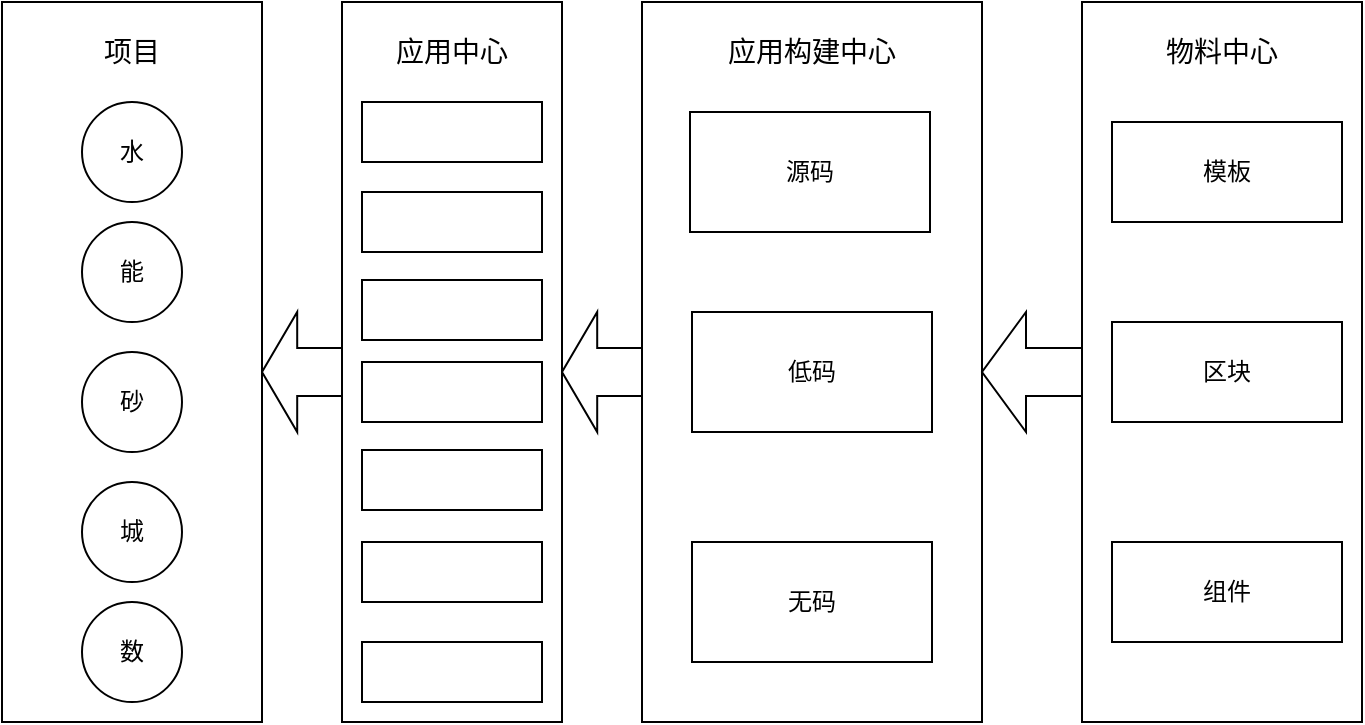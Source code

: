 <mxfile version="24.0.7" type="github">
  <diagram name="第 1 页" id="046weU8yn_X5KZRcPLGz">
    <mxGraphModel dx="1434" dy="790" grid="1" gridSize="10" guides="1" tooltips="1" connect="1" arrows="1" fold="1" page="1" pageScale="1" pageWidth="827" pageHeight="1169" math="0" shadow="0">
      <root>
        <mxCell id="0" />
        <mxCell id="1" parent="0" />
        <mxCell id="bABVe3KoeNP1Av6NC0rt-2" value="" style="rounded=0;whiteSpace=wrap;html=1;" vertex="1" parent="1">
          <mxGeometry x="610" y="200" width="140" height="360" as="geometry" />
        </mxCell>
        <mxCell id="bABVe3KoeNP1Av6NC0rt-3" value="" style="rounded=0;whiteSpace=wrap;html=1;" vertex="1" parent="1">
          <mxGeometry x="390" y="200" width="170" height="360" as="geometry" />
        </mxCell>
        <mxCell id="bABVe3KoeNP1Av6NC0rt-4" value="" style="rounded=0;whiteSpace=wrap;html=1;" vertex="1" parent="1">
          <mxGeometry x="70" y="200" width="130" height="360" as="geometry" />
        </mxCell>
        <mxCell id="bABVe3KoeNP1Av6NC0rt-10" value="&lt;font style=&quot;font-size: 14px;&quot;&gt;物料中心&lt;/font&gt;" style="text;html=1;align=center;verticalAlign=middle;whiteSpace=wrap;rounded=0;" vertex="1" parent="1">
          <mxGeometry x="650" y="210" width="60" height="30" as="geometry" />
        </mxCell>
        <mxCell id="bABVe3KoeNP1Av6NC0rt-11" value="模板" style="rounded=0;whiteSpace=wrap;html=1;" vertex="1" parent="1">
          <mxGeometry x="625" y="260" width="115" height="50" as="geometry" />
        </mxCell>
        <mxCell id="bABVe3KoeNP1Av6NC0rt-12" value="区块" style="rounded=0;whiteSpace=wrap;html=1;" vertex="1" parent="1">
          <mxGeometry x="625" y="360" width="115" height="50" as="geometry" />
        </mxCell>
        <mxCell id="bABVe3KoeNP1Av6NC0rt-13" value="组件" style="rounded=0;whiteSpace=wrap;html=1;" vertex="1" parent="1">
          <mxGeometry x="625" y="470" width="115" height="50" as="geometry" />
        </mxCell>
        <mxCell id="bABVe3KoeNP1Av6NC0rt-14" value="水" style="ellipse;whiteSpace=wrap;html=1;aspect=fixed;" vertex="1" parent="1">
          <mxGeometry x="110" y="250" width="50" height="50" as="geometry" />
        </mxCell>
        <mxCell id="bABVe3KoeNP1Av6NC0rt-15" value="能" style="ellipse;whiteSpace=wrap;html=1;aspect=fixed;" vertex="1" parent="1">
          <mxGeometry x="110" y="310" width="50" height="50" as="geometry" />
        </mxCell>
        <mxCell id="bABVe3KoeNP1Av6NC0rt-16" value="砂" style="ellipse;whiteSpace=wrap;html=1;aspect=fixed;" vertex="1" parent="1">
          <mxGeometry x="110" y="375" width="50" height="50" as="geometry" />
        </mxCell>
        <mxCell id="bABVe3KoeNP1Av6NC0rt-17" value="城" style="ellipse;whiteSpace=wrap;html=1;aspect=fixed;" vertex="1" parent="1">
          <mxGeometry x="110" y="440" width="50" height="50" as="geometry" />
        </mxCell>
        <mxCell id="bABVe3KoeNP1Av6NC0rt-18" value="数" style="ellipse;whiteSpace=wrap;html=1;aspect=fixed;" vertex="1" parent="1">
          <mxGeometry x="110" y="500" width="50" height="50" as="geometry" />
        </mxCell>
        <mxCell id="bABVe3KoeNP1Av6NC0rt-19" value="&lt;font style=&quot;font-size: 14px;&quot;&gt;项目&lt;/font&gt;" style="text;html=1;align=center;verticalAlign=middle;whiteSpace=wrap;rounded=0;" vertex="1" parent="1">
          <mxGeometry x="105" y="210" width="60" height="30" as="geometry" />
        </mxCell>
        <mxCell id="bABVe3KoeNP1Av6NC0rt-20" value="" style="rounded=0;whiteSpace=wrap;html=1;" vertex="1" parent="1">
          <mxGeometry x="240" y="200" width="110" height="360" as="geometry" />
        </mxCell>
        <mxCell id="bABVe3KoeNP1Av6NC0rt-21" value="&lt;font style=&quot;font-size: 14px;&quot;&gt;应用中心&lt;/font&gt;" style="text;html=1;align=center;verticalAlign=middle;whiteSpace=wrap;rounded=0;" vertex="1" parent="1">
          <mxGeometry x="265" y="210" width="60" height="30" as="geometry" />
        </mxCell>
        <mxCell id="bABVe3KoeNP1Av6NC0rt-22" value="&lt;font style=&quot;font-size: 14px;&quot;&gt;应用构建中心&lt;/font&gt;" style="text;html=1;align=center;verticalAlign=middle;whiteSpace=wrap;rounded=0;" vertex="1" parent="1">
          <mxGeometry x="426.25" y="210" width="97.5" height="30" as="geometry" />
        </mxCell>
        <mxCell id="bABVe3KoeNP1Av6NC0rt-23" value="" style="rounded=0;whiteSpace=wrap;html=1;" vertex="1" parent="1">
          <mxGeometry x="250" y="250" width="90" height="30" as="geometry" />
        </mxCell>
        <mxCell id="bABVe3KoeNP1Av6NC0rt-24" value="" style="rounded=0;whiteSpace=wrap;html=1;" vertex="1" parent="1">
          <mxGeometry x="250" y="295" width="90" height="30" as="geometry" />
        </mxCell>
        <mxCell id="bABVe3KoeNP1Av6NC0rt-25" value="" style="rounded=0;whiteSpace=wrap;html=1;" vertex="1" parent="1">
          <mxGeometry x="250" y="339" width="90" height="30" as="geometry" />
        </mxCell>
        <mxCell id="bABVe3KoeNP1Av6NC0rt-26" value="" style="rounded=0;whiteSpace=wrap;html=1;" vertex="1" parent="1">
          <mxGeometry x="250" y="380" width="90" height="30" as="geometry" />
        </mxCell>
        <mxCell id="bABVe3KoeNP1Av6NC0rt-27" value="" style="rounded=0;whiteSpace=wrap;html=1;" vertex="1" parent="1">
          <mxGeometry x="250" y="424" width="90" height="30" as="geometry" />
        </mxCell>
        <mxCell id="bABVe3KoeNP1Av6NC0rt-28" value="" style="rounded=0;whiteSpace=wrap;html=1;" vertex="1" parent="1">
          <mxGeometry x="250" y="470" width="90" height="30" as="geometry" />
        </mxCell>
        <mxCell id="bABVe3KoeNP1Av6NC0rt-29" value="" style="rounded=0;whiteSpace=wrap;html=1;" vertex="1" parent="1">
          <mxGeometry x="250" y="520" width="90" height="30" as="geometry" />
        </mxCell>
        <mxCell id="bABVe3KoeNP1Av6NC0rt-32" value="源码" style="rounded=0;whiteSpace=wrap;html=1;" vertex="1" parent="1">
          <mxGeometry x="414" y="255" width="120" height="60" as="geometry" />
        </mxCell>
        <mxCell id="bABVe3KoeNP1Av6NC0rt-33" value="低码" style="rounded=0;whiteSpace=wrap;html=1;" vertex="1" parent="1">
          <mxGeometry x="415" y="355" width="120" height="60" as="geometry" />
        </mxCell>
        <mxCell id="bABVe3KoeNP1Av6NC0rt-34" value="无码" style="rounded=0;whiteSpace=wrap;html=1;" vertex="1" parent="1">
          <mxGeometry x="415" y="470" width="120" height="60" as="geometry" />
        </mxCell>
        <mxCell id="bABVe3KoeNP1Av6NC0rt-35" value="" style="shape=singleArrow;direction=west;whiteSpace=wrap;html=1;arrowWidth=0.4;arrowSize=0.44;" vertex="1" parent="1">
          <mxGeometry x="560" y="355" width="50" height="60" as="geometry" />
        </mxCell>
        <mxCell id="bABVe3KoeNP1Av6NC0rt-36" value="" style="shape=singleArrow;direction=west;whiteSpace=wrap;html=1;arrowWidth=0.4;arrowSize=0.44;" vertex="1" parent="1">
          <mxGeometry x="350" y="355" width="40" height="60" as="geometry" />
        </mxCell>
        <mxCell id="bABVe3KoeNP1Av6NC0rt-37" value="" style="shape=singleArrow;direction=west;whiteSpace=wrap;html=1;arrowWidth=0.4;arrowSize=0.44;" vertex="1" parent="1">
          <mxGeometry x="200" y="355" width="40" height="60" as="geometry" />
        </mxCell>
      </root>
    </mxGraphModel>
  </diagram>
</mxfile>

